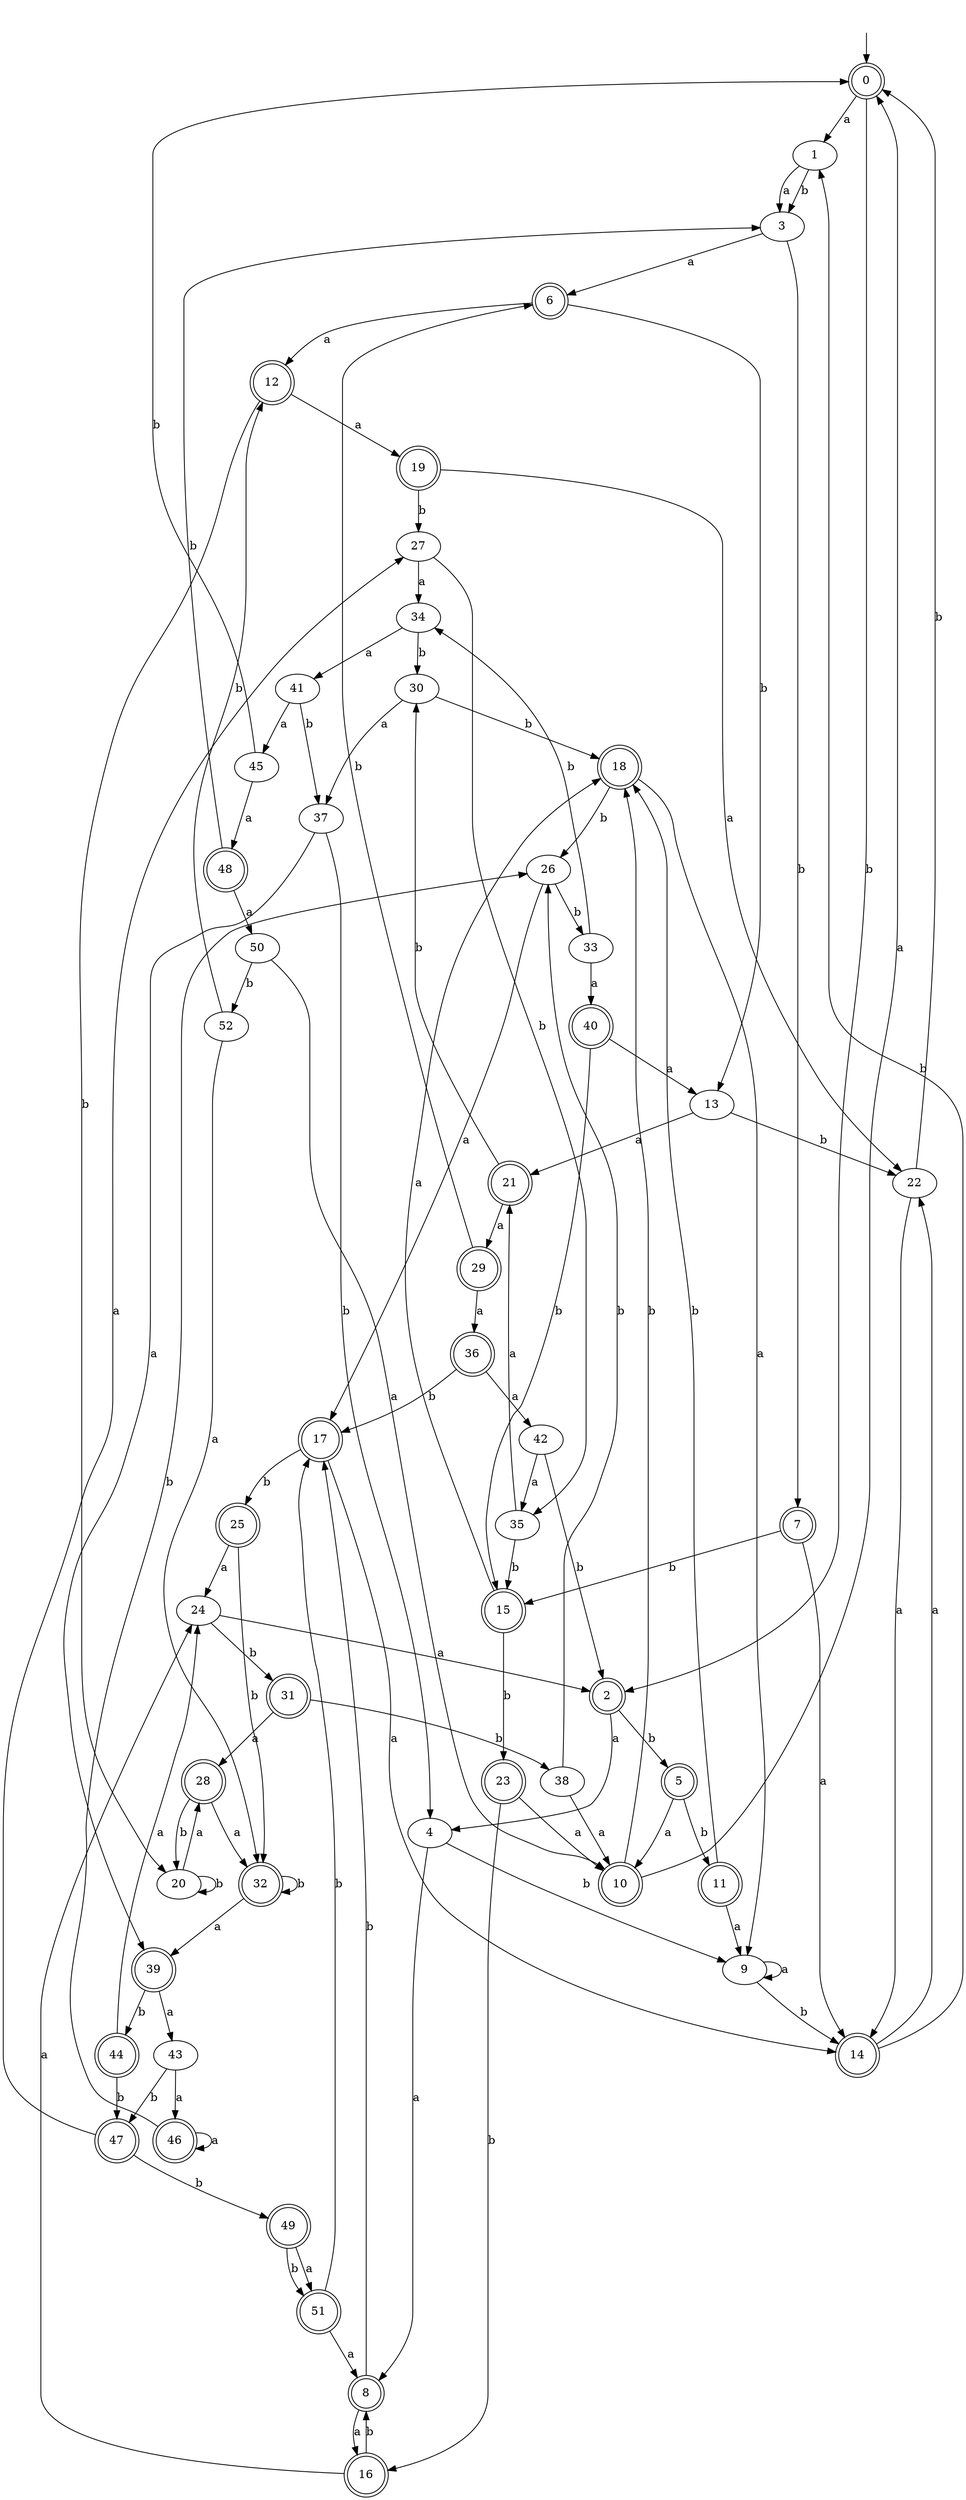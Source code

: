 digraph RandomDFA {
  __start0 [label="", shape=none];
  __start0 -> 0 [label=""];
  0 [shape=circle] [shape=doublecircle]
  0 -> 1 [label="a"]
  0 -> 2 [label="b"]
  1
  1 -> 3 [label="a"]
  1 -> 3 [label="b"]
  2 [shape=doublecircle]
  2 -> 4 [label="a"]
  2 -> 5 [label="b"]
  3
  3 -> 6 [label="a"]
  3 -> 7 [label="b"]
  4
  4 -> 8 [label="a"]
  4 -> 9 [label="b"]
  5 [shape=doublecircle]
  5 -> 10 [label="a"]
  5 -> 11 [label="b"]
  6 [shape=doublecircle]
  6 -> 12 [label="a"]
  6 -> 13 [label="b"]
  7 [shape=doublecircle]
  7 -> 14 [label="a"]
  7 -> 15 [label="b"]
  8 [shape=doublecircle]
  8 -> 16 [label="a"]
  8 -> 17 [label="b"]
  9
  9 -> 9 [label="a"]
  9 -> 14 [label="b"]
  10 [shape=doublecircle]
  10 -> 0 [label="a"]
  10 -> 18 [label="b"]
  11 [shape=doublecircle]
  11 -> 9 [label="a"]
  11 -> 18 [label="b"]
  12 [shape=doublecircle]
  12 -> 19 [label="a"]
  12 -> 20 [label="b"]
  13
  13 -> 21 [label="a"]
  13 -> 22 [label="b"]
  14 [shape=doublecircle]
  14 -> 22 [label="a"]
  14 -> 1 [label="b"]
  15 [shape=doublecircle]
  15 -> 18 [label="a"]
  15 -> 23 [label="b"]
  16 [shape=doublecircle]
  16 -> 24 [label="a"]
  16 -> 8 [label="b"]
  17 [shape=doublecircle]
  17 -> 14 [label="a"]
  17 -> 25 [label="b"]
  18 [shape=doublecircle]
  18 -> 9 [label="a"]
  18 -> 26 [label="b"]
  19 [shape=doublecircle]
  19 -> 22 [label="a"]
  19 -> 27 [label="b"]
  20
  20 -> 28 [label="a"]
  20 -> 20 [label="b"]
  21 [shape=doublecircle]
  21 -> 29 [label="a"]
  21 -> 30 [label="b"]
  22
  22 -> 14 [label="a"]
  22 -> 0 [label="b"]
  23 [shape=doublecircle]
  23 -> 10 [label="a"]
  23 -> 16 [label="b"]
  24
  24 -> 2 [label="a"]
  24 -> 31 [label="b"]
  25 [shape=doublecircle]
  25 -> 24 [label="a"]
  25 -> 32 [label="b"]
  26
  26 -> 17 [label="a"]
  26 -> 33 [label="b"]
  27
  27 -> 34 [label="a"]
  27 -> 35 [label="b"]
  28 [shape=doublecircle]
  28 -> 32 [label="a"]
  28 -> 20 [label="b"]
  29 [shape=doublecircle]
  29 -> 36 [label="a"]
  29 -> 6 [label="b"]
  30
  30 -> 37 [label="a"]
  30 -> 18 [label="b"]
  31 [shape=doublecircle]
  31 -> 28 [label="a"]
  31 -> 38 [label="b"]
  32 [shape=doublecircle]
  32 -> 39 [label="a"]
  32 -> 32 [label="b"]
  33
  33 -> 40 [label="a"]
  33 -> 34 [label="b"]
  34
  34 -> 41 [label="a"]
  34 -> 30 [label="b"]
  35
  35 -> 21 [label="a"]
  35 -> 15 [label="b"]
  36 [shape=doublecircle]
  36 -> 42 [label="a"]
  36 -> 17 [label="b"]
  37
  37 -> 39 [label="a"]
  37 -> 4 [label="b"]
  38
  38 -> 10 [label="a"]
  38 -> 26 [label="b"]
  39 [shape=doublecircle]
  39 -> 43 [label="a"]
  39 -> 44 [label="b"]
  40 [shape=doublecircle]
  40 -> 13 [label="a"]
  40 -> 15 [label="b"]
  41
  41 -> 45 [label="a"]
  41 -> 37 [label="b"]
  42
  42 -> 35 [label="a"]
  42 -> 2 [label="b"]
  43
  43 -> 46 [label="a"]
  43 -> 47 [label="b"]
  44 [shape=doublecircle]
  44 -> 24 [label="a"]
  44 -> 47 [label="b"]
  45
  45 -> 48 [label="a"]
  45 -> 0 [label="b"]
  46 [shape=doublecircle]
  46 -> 46 [label="a"]
  46 -> 26 [label="b"]
  47 [shape=doublecircle]
  47 -> 27 [label="a"]
  47 -> 49 [label="b"]
  48 [shape=doublecircle]
  48 -> 50 [label="a"]
  48 -> 3 [label="b"]
  49 [shape=doublecircle]
  49 -> 51 [label="a"]
  49 -> 51 [label="b"]
  50
  50 -> 10 [label="a"]
  50 -> 52 [label="b"]
  51 [shape=doublecircle]
  51 -> 8 [label="a"]
  51 -> 17 [label="b"]
  52
  52 -> 32 [label="a"]
  52 -> 12 [label="b"]
}
